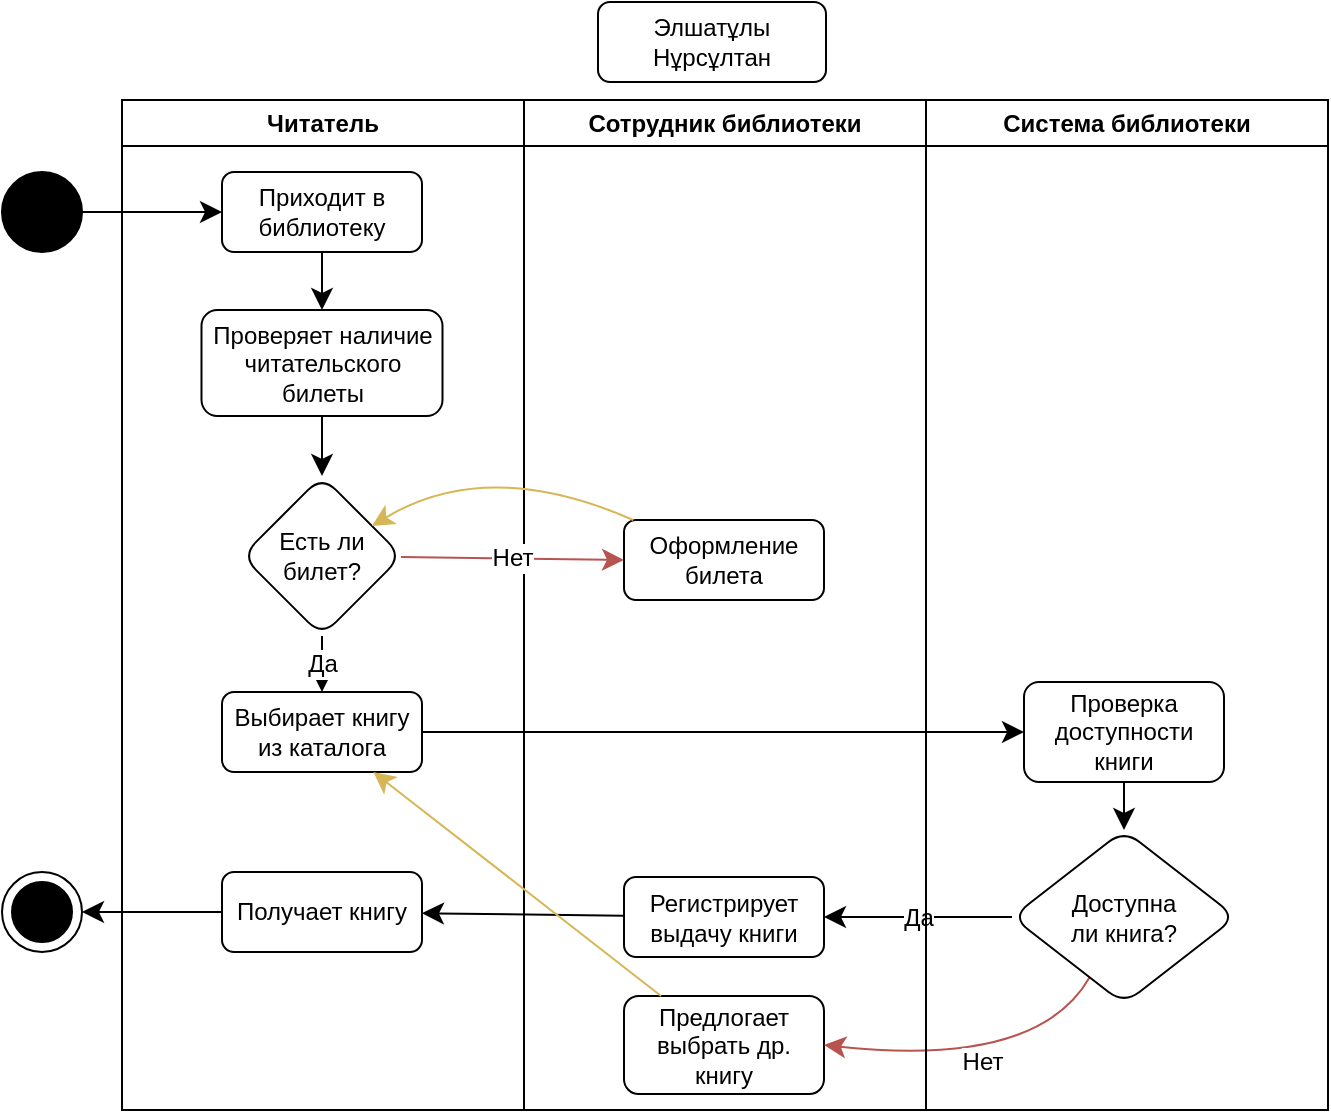 <mxfile version="25.0.1">
  <diagram name="Страница — 1" id="RjDKxzOwE1cn85HmaROs">
    <mxGraphModel dx="1793" dy="1335" grid="0" gridSize="10" guides="1" tooltips="1" connect="1" arrows="1" fold="1" page="0" pageScale="1" pageWidth="827" pageHeight="1169" math="0" shadow="0">
      <root>
        <mxCell id="0" />
        <mxCell id="1" parent="0" />
        <mxCell id="TJB5VOWsFreeemDdmijg-1" value="Сотрудник библиотеки" style="swimlane;whiteSpace=wrap;html=1;" vertex="1" parent="1">
          <mxGeometry x="-197" y="10" width="201" height="505" as="geometry">
            <mxRectangle x="-197" y="10" width="161" height="26" as="alternateBounds" />
          </mxGeometry>
        </mxCell>
        <mxCell id="TJB5VOWsFreeemDdmijg-66" value="Оформление&lt;div&gt;билета&lt;/div&gt;" style="shape=rect;rounded=1;html=1;whiteSpace=wrap;align=center;" vertex="1" parent="TJB5VOWsFreeemDdmijg-1">
          <mxGeometry x="50" y="210" width="100" height="40" as="geometry" />
        </mxCell>
        <mxCell id="TJB5VOWsFreeemDdmijg-77" value="Регистрирует&lt;div&gt;выдачу книги&lt;/div&gt;" style="shape=rect;rounded=1;html=1;whiteSpace=wrap;align=center;" vertex="1" parent="TJB5VOWsFreeemDdmijg-1">
          <mxGeometry x="50" y="388.5" width="100" height="40" as="geometry" />
        </mxCell>
        <mxCell id="TJB5VOWsFreeemDdmijg-81" value="Предлогает&lt;div&gt;выбрать др. книгу&lt;/div&gt;" style="shape=rect;rounded=1;html=1;whiteSpace=wrap;align=center;" vertex="1" parent="TJB5VOWsFreeemDdmijg-1">
          <mxGeometry x="50" y="448" width="100" height="49" as="geometry" />
        </mxCell>
        <mxCell id="TJB5VOWsFreeemDdmijg-2" value="Читатель" style="swimlane;whiteSpace=wrap;html=1;" vertex="1" parent="1">
          <mxGeometry x="-398" y="10" width="201" height="505" as="geometry" />
        </mxCell>
        <mxCell id="TJB5VOWsFreeemDdmijg-59" value="" style="edgeStyle=none;curved=1;rounded=0;orthogonalLoop=1;jettySize=auto;html=1;fontSize=12;startSize=8;endSize=8;" edge="1" parent="TJB5VOWsFreeemDdmijg-2" source="TJB5VOWsFreeemDdmijg-56" target="TJB5VOWsFreeemDdmijg-58">
          <mxGeometry relative="1" as="geometry" />
        </mxCell>
        <mxCell id="TJB5VOWsFreeemDdmijg-56" value="Приходит в библиотеку" style="shape=rect;rounded=1;html=1;whiteSpace=wrap;align=center;" vertex="1" parent="TJB5VOWsFreeemDdmijg-2">
          <mxGeometry x="50" y="36" width="100" height="40" as="geometry" />
        </mxCell>
        <mxCell id="TJB5VOWsFreeemDdmijg-61" value="" style="edgeStyle=none;curved=1;rounded=0;orthogonalLoop=1;jettySize=auto;html=1;fontSize=12;startSize=8;endSize=8;" edge="1" parent="TJB5VOWsFreeemDdmijg-2" source="TJB5VOWsFreeemDdmijg-58" target="TJB5VOWsFreeemDdmijg-60">
          <mxGeometry relative="1" as="geometry" />
        </mxCell>
        <mxCell id="TJB5VOWsFreeemDdmijg-58" value="Проверяет наличие читательского билеты" style="shape=rect;rounded=1;html=1;whiteSpace=wrap;align=center;" vertex="1" parent="TJB5VOWsFreeemDdmijg-2">
          <mxGeometry x="39.75" y="105" width="120.5" height="53" as="geometry" />
        </mxCell>
        <mxCell id="TJB5VOWsFreeemDdmijg-63" value="Да" style="edgeStyle=none;curved=1;rounded=0;orthogonalLoop=1;jettySize=auto;html=1;fontSize=12;startSize=8;endSize=8;entryX=0.5;entryY=0;entryDx=0;entryDy=0;" edge="1" parent="TJB5VOWsFreeemDdmijg-2" source="TJB5VOWsFreeemDdmijg-60" target="TJB5VOWsFreeemDdmijg-64">
          <mxGeometry relative="1" as="geometry">
            <mxPoint x="100.163" y="284" as="targetPoint" />
          </mxGeometry>
        </mxCell>
        <mxCell id="TJB5VOWsFreeemDdmijg-60" value="Есть ли билет?" style="rhombus;whiteSpace=wrap;html=1;rounded=1;" vertex="1" parent="TJB5VOWsFreeemDdmijg-2">
          <mxGeometry x="60" y="188" width="80" height="80" as="geometry" />
        </mxCell>
        <mxCell id="TJB5VOWsFreeemDdmijg-64" value="Выбирает книгу из каталога" style="shape=rect;rounded=1;html=1;whiteSpace=wrap;align=center;" vertex="1" parent="TJB5VOWsFreeemDdmijg-2">
          <mxGeometry x="50" y="296" width="100" height="40" as="geometry" />
        </mxCell>
        <mxCell id="TJB5VOWsFreeemDdmijg-79" value="Получает книгу" style="shape=rect;rounded=1;html=1;whiteSpace=wrap;align=center;" vertex="1" parent="TJB5VOWsFreeemDdmijg-2">
          <mxGeometry x="50" y="386" width="100" height="40" as="geometry" />
        </mxCell>
        <mxCell id="TJB5VOWsFreeemDdmijg-57" style="edgeStyle=none;curved=1;rounded=0;orthogonalLoop=1;jettySize=auto;html=1;entryX=0;entryY=0.5;entryDx=0;entryDy=0;fontSize=12;startSize=8;endSize=8;" edge="1" parent="1" source="TJB5VOWsFreeemDdmijg-4" target="TJB5VOWsFreeemDdmijg-56">
          <mxGeometry relative="1" as="geometry" />
        </mxCell>
        <mxCell id="TJB5VOWsFreeemDdmijg-4" value="" style="shape=ellipse;html=1;fillColor=strokeColor;fontSize=18;fontColor=#ffffff;" vertex="1" parent="1">
          <mxGeometry x="-458" y="46" width="40" height="40" as="geometry" />
        </mxCell>
        <mxCell id="TJB5VOWsFreeemDdmijg-67" value="Нет" style="edgeStyle=none;curved=1;rounded=0;orthogonalLoop=1;jettySize=auto;html=1;entryX=0;entryY=0.5;entryDx=0;entryDy=0;fontSize=12;startSize=8;endSize=8;fillColor=#f8cecc;strokeColor=#b85450;" edge="1" parent="1" source="TJB5VOWsFreeemDdmijg-60" target="TJB5VOWsFreeemDdmijg-66">
          <mxGeometry relative="1" as="geometry" />
        </mxCell>
        <mxCell id="TJB5VOWsFreeemDdmijg-73" value="" style="edgeStyle=none;curved=1;rounded=0;orthogonalLoop=1;jettySize=auto;html=1;fontSize=12;startSize=8;endSize=8;exitX=1;exitY=0.5;exitDx=0;exitDy=0;" edge="1" parent="1" source="TJB5VOWsFreeemDdmijg-64">
          <mxGeometry relative="1" as="geometry">
            <mxPoint x="-46" y="326" as="sourcePoint" />
            <mxPoint x="53" y="326" as="targetPoint" />
          </mxGeometry>
        </mxCell>
        <mxCell id="TJB5VOWsFreeemDdmijg-76" value="" style="edgeStyle=none;curved=1;rounded=0;orthogonalLoop=1;jettySize=auto;html=1;fontSize=12;startSize=8;endSize=8;" edge="1" parent="1" source="TJB5VOWsFreeemDdmijg-74" target="TJB5VOWsFreeemDdmijg-75">
          <mxGeometry relative="1" as="geometry" />
        </mxCell>
        <mxCell id="TJB5VOWsFreeemDdmijg-74" value="Проверка доступности книги" style="shape=rect;rounded=1;html=1;whiteSpace=wrap;align=center;" vertex="1" parent="1">
          <mxGeometry x="53" y="301" width="100" height="50" as="geometry" />
        </mxCell>
        <mxCell id="TJB5VOWsFreeemDdmijg-78" value="Да" style="edgeStyle=none;curved=1;rounded=0;orthogonalLoop=1;jettySize=auto;html=1;entryX=1;entryY=0.5;entryDx=0;entryDy=0;fontSize=12;startSize=8;endSize=8;" edge="1" parent="1" source="TJB5VOWsFreeemDdmijg-75" target="TJB5VOWsFreeemDdmijg-77">
          <mxGeometry relative="1" as="geometry" />
        </mxCell>
        <mxCell id="TJB5VOWsFreeemDdmijg-82" value="Нет" style="edgeStyle=none;curved=1;rounded=0;orthogonalLoop=1;jettySize=auto;html=1;entryX=1;entryY=0.5;entryDx=0;entryDy=0;fontSize=12;startSize=8;endSize=8;fillColor=#f8cecc;strokeColor=#b85450;" edge="1" parent="1" source="TJB5VOWsFreeemDdmijg-75" target="TJB5VOWsFreeemDdmijg-81">
          <mxGeometry relative="1" as="geometry">
            <Array as="points">
              <mxPoint x="60" y="494" />
            </Array>
          </mxGeometry>
        </mxCell>
        <mxCell id="TJB5VOWsFreeemDdmijg-75" value="Доступна&lt;div&gt;ли книга?&lt;/div&gt;" style="rhombus;whiteSpace=wrap;html=1;rounded=1;" vertex="1" parent="1">
          <mxGeometry x="47" y="375" width="112" height="87" as="geometry" />
        </mxCell>
        <mxCell id="TJB5VOWsFreeemDdmijg-80" value="" style="edgeStyle=none;curved=1;rounded=0;orthogonalLoop=1;jettySize=auto;html=1;fontSize=12;startSize=8;endSize=8;" edge="1" parent="1" source="TJB5VOWsFreeemDdmijg-77" target="TJB5VOWsFreeemDdmijg-79">
          <mxGeometry relative="1" as="geometry" />
        </mxCell>
        <mxCell id="TJB5VOWsFreeemDdmijg-85" value="" style="shape=mxgraph.sysml.actFinal;html=1;verticalLabelPosition=bottom;labelBackgroundColor=#ffffff;verticalAlign=top;" vertex="1" parent="1">
          <mxGeometry x="-458" y="396" width="40" height="40" as="geometry" />
        </mxCell>
        <mxCell id="TJB5VOWsFreeemDdmijg-86" style="edgeStyle=none;curved=1;rounded=0;orthogonalLoop=1;jettySize=auto;html=1;entryX=1;entryY=0.5;entryDx=0;entryDy=0;entryPerimeter=0;fontSize=12;startSize=8;endSize=8;" edge="1" parent="1" source="TJB5VOWsFreeemDdmijg-79" target="TJB5VOWsFreeemDdmijg-85">
          <mxGeometry relative="1" as="geometry" />
        </mxCell>
        <mxCell id="TJB5VOWsFreeemDdmijg-87" style="edgeStyle=none;curved=1;rounded=0;orthogonalLoop=1;jettySize=auto;html=1;fontSize=12;startSize=8;endSize=8;fillColor=#fff2cc;strokeColor=#d6b656;" edge="1" parent="1" source="TJB5VOWsFreeemDdmijg-81" target="TJB5VOWsFreeemDdmijg-64">
          <mxGeometry relative="1" as="geometry" />
        </mxCell>
        <mxCell id="TJB5VOWsFreeemDdmijg-88" value="Система библиотеки" style="swimlane;whiteSpace=wrap;html=1;" vertex="1" parent="1">
          <mxGeometry x="4" y="10" width="201" height="505" as="geometry">
            <mxRectangle x="-197" y="10" width="161" height="26" as="alternateBounds" />
          </mxGeometry>
        </mxCell>
        <mxCell id="TJB5VOWsFreeemDdmijg-92" style="edgeStyle=none;curved=1;rounded=0;orthogonalLoop=1;jettySize=auto;html=1;fontSize=12;startSize=8;endSize=8;fillColor=#fff2cc;strokeColor=#d6b656;" edge="1" parent="1" source="TJB5VOWsFreeemDdmijg-66" target="TJB5VOWsFreeemDdmijg-60">
          <mxGeometry relative="1" as="geometry">
            <Array as="points">
              <mxPoint x="-215" y="188" />
            </Array>
          </mxGeometry>
        </mxCell>
        <mxCell id="TJB5VOWsFreeemDdmijg-93" value="Элшатұлы Нұрсұлтан" style="shape=rect;rounded=1;html=1;whiteSpace=wrap;align=center;" vertex="1" parent="1">
          <mxGeometry x="-160" y="-39" width="114" height="40" as="geometry" />
        </mxCell>
      </root>
    </mxGraphModel>
  </diagram>
</mxfile>
